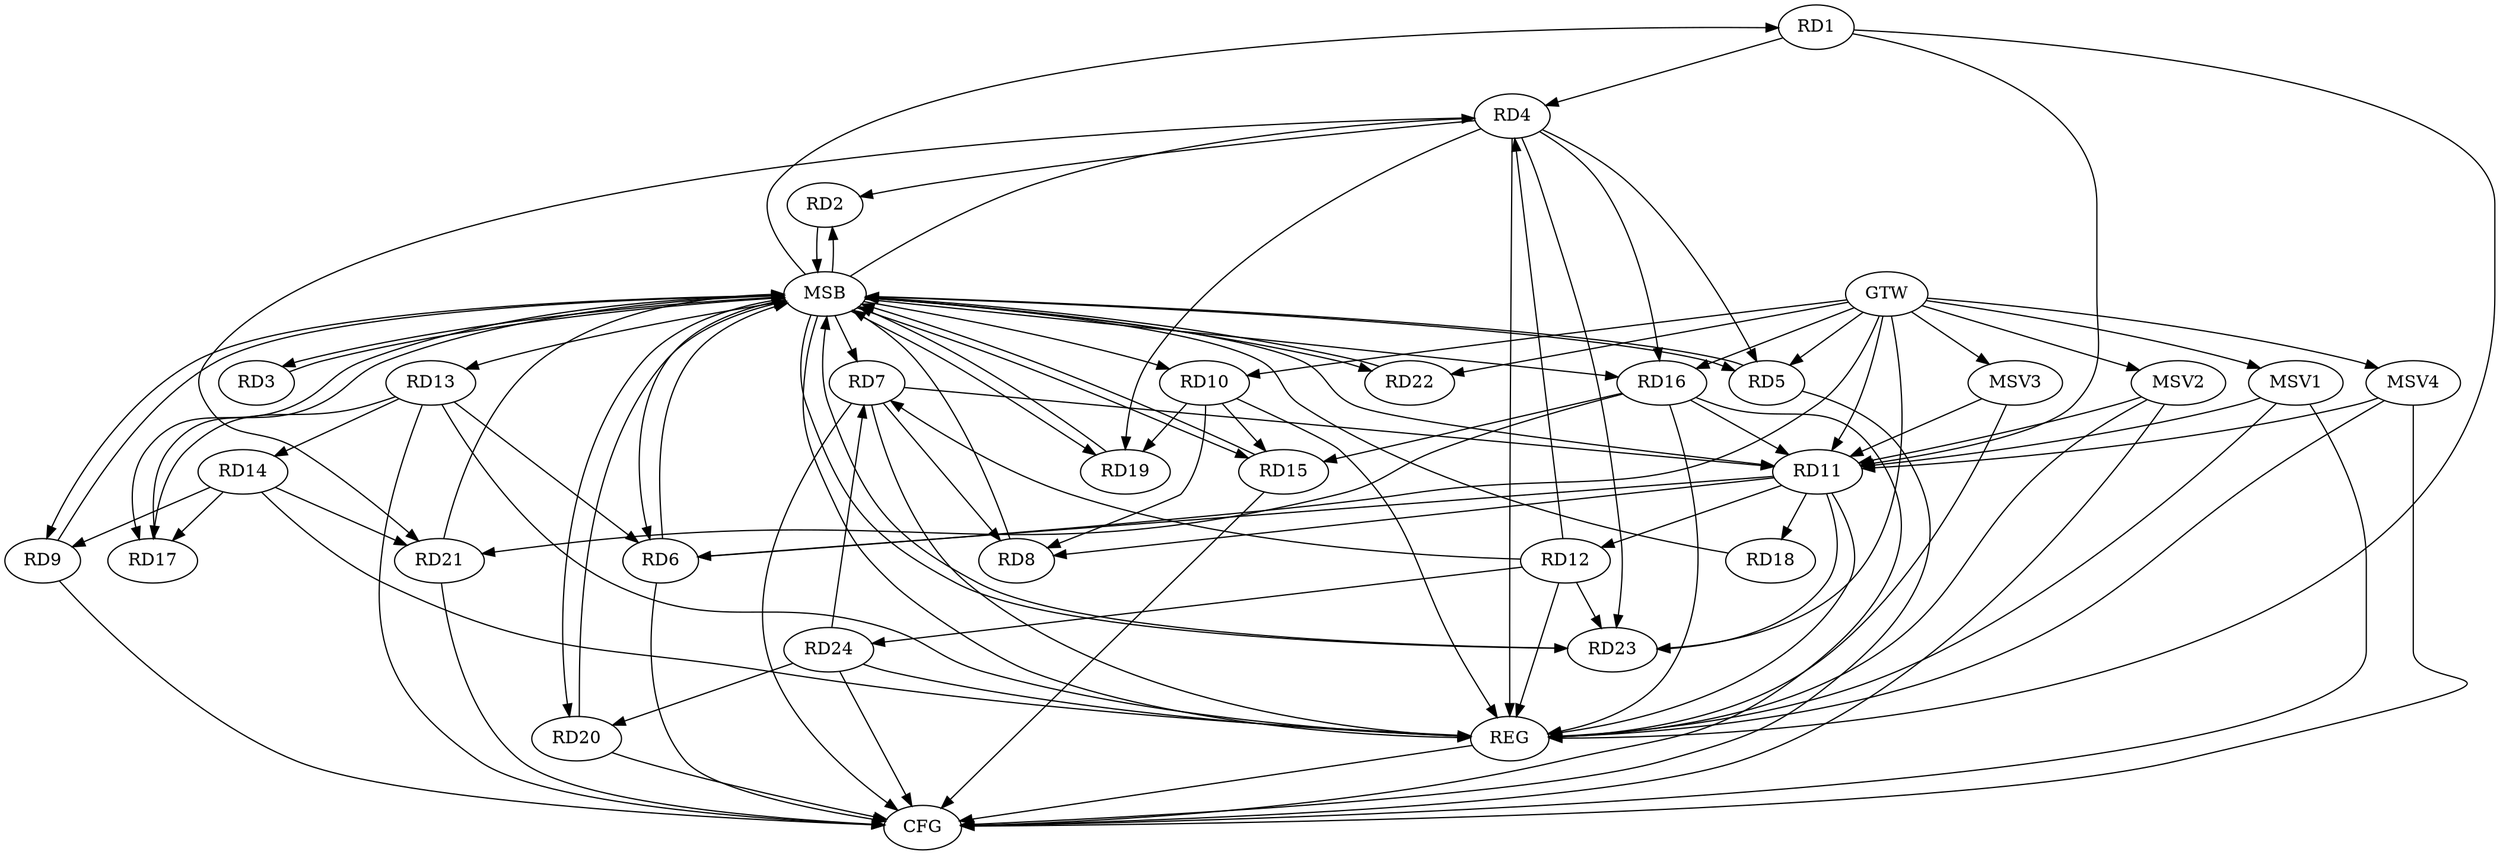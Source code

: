 strict digraph G {
  RD1 [ label="RD1" ];
  RD2 [ label="RD2" ];
  RD3 [ label="RD3" ];
  RD4 [ label="RD4" ];
  RD5 [ label="RD5" ];
  RD6 [ label="RD6" ];
  RD7 [ label="RD7" ];
  RD8 [ label="RD8" ];
  RD9 [ label="RD9" ];
  RD10 [ label="RD10" ];
  RD11 [ label="RD11" ];
  RD12 [ label="RD12" ];
  RD13 [ label="RD13" ];
  RD14 [ label="RD14" ];
  RD15 [ label="RD15" ];
  RD16 [ label="RD16" ];
  RD17 [ label="RD17" ];
  RD18 [ label="RD18" ];
  RD19 [ label="RD19" ];
  RD20 [ label="RD20" ];
  RD21 [ label="RD21" ];
  RD22 [ label="RD22" ];
  RD23 [ label="RD23" ];
  RD24 [ label="RD24" ];
  GTW [ label="GTW" ];
  REG [ label="REG" ];
  MSB [ label="MSB" ];
  CFG [ label="CFG" ];
  MSV1 [ label="MSV1" ];
  MSV2 [ label="MSV2" ];
  MSV3 [ label="MSV3" ];
  MSV4 [ label="MSV4" ];
  RD1 -> RD4;
  RD1 -> RD11;
  RD4 -> RD2;
  RD4 -> RD5;
  RD12 -> RD4;
  RD4 -> RD16;
  RD4 -> RD19;
  RD4 -> RD21;
  RD4 -> RD23;
  RD11 -> RD6;
  RD13 -> RD6;
  RD7 -> RD8;
  RD7 -> RD11;
  RD12 -> RD7;
  RD24 -> RD7;
  RD10 -> RD8;
  RD11 -> RD8;
  RD14 -> RD9;
  RD10 -> RD15;
  RD10 -> RD19;
  RD11 -> RD12;
  RD16 -> RD11;
  RD11 -> RD18;
  RD11 -> RD23;
  RD12 -> RD23;
  RD12 -> RD24;
  RD13 -> RD14;
  RD13 -> RD17;
  RD14 -> RD17;
  RD14 -> RD21;
  RD16 -> RD15;
  RD16 -> RD21;
  RD24 -> RD20;
  GTW -> RD5;
  GTW -> RD11;
  GTW -> RD10;
  GTW -> RD22;
  GTW -> RD16;
  GTW -> RD23;
  GTW -> RD6;
  RD1 -> REG;
  RD4 -> REG;
  RD7 -> REG;
  RD10 -> REG;
  RD11 -> REG;
  RD12 -> REG;
  RD13 -> REG;
  RD14 -> REG;
  RD16 -> REG;
  RD24 -> REG;
  RD2 -> MSB;
  MSB -> RD7;
  MSB -> RD9;
  MSB -> RD23;
  MSB -> REG;
  RD3 -> MSB;
  RD5 -> MSB;
  MSB -> RD11;
  RD6 -> MSB;
  RD8 -> MSB;
  MSB -> RD6;
  RD9 -> MSB;
  MSB -> RD3;
  RD15 -> MSB;
  MSB -> RD4;
  MSB -> RD13;
  MSB -> RD19;
  RD17 -> MSB;
  MSB -> RD2;
  RD18 -> MSB;
  MSB -> RD17;
  RD19 -> MSB;
  MSB -> RD10;
  MSB -> RD16;
  RD20 -> MSB;
  MSB -> RD5;
  MSB -> RD22;
  RD21 -> MSB;
  MSB -> RD1;
  MSB -> RD15;
  MSB -> RD20;
  RD22 -> MSB;
  RD23 -> MSB;
  RD20 -> CFG;
  RD16 -> CFG;
  RD6 -> CFG;
  RD13 -> CFG;
  RD24 -> CFG;
  RD7 -> CFG;
  RD5 -> CFG;
  RD21 -> CFG;
  RD15 -> CFG;
  RD9 -> CFG;
  REG -> CFG;
  MSV1 -> RD11;
  GTW -> MSV1;
  MSV1 -> REG;
  MSV1 -> CFG;
  MSV2 -> RD11;
  GTW -> MSV2;
  MSV2 -> REG;
  MSV2 -> CFG;
  MSV3 -> RD11;
  GTW -> MSV3;
  MSV3 -> REG;
  MSV4 -> RD11;
  GTW -> MSV4;
  MSV4 -> REG;
  MSV4 -> CFG;
}
